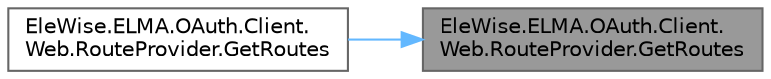 digraph "EleWise.ELMA.OAuth.Client.Web.RouteProvider.GetRoutes"
{
 // LATEX_PDF_SIZE
  bgcolor="transparent";
  edge [fontname=Helvetica,fontsize=10,labelfontname=Helvetica,labelfontsize=10];
  node [fontname=Helvetica,fontsize=10,shape=box,height=0.2,width=0.4];
  rankdir="RL";
  Node1 [id="Node000001",label="EleWise.ELMA.OAuth.Client.\lWeb.RouteProvider.GetRoutes",height=0.2,width=0.4,color="gray40", fillcolor="grey60", style="filled", fontcolor="black",tooltip="Получить маршруты"];
  Node1 -> Node2 [id="edge1_Node000001_Node000002",dir="back",color="steelblue1",style="solid",tooltip=" "];
  Node2 [id="Node000002",label="EleWise.ELMA.OAuth.Client.\lWeb.RouteProvider.GetRoutes",height=0.2,width=0.4,color="grey40", fillcolor="white", style="filled",URL="$class_ele_wise_1_1_e_l_m_a_1_1_o_auth_1_1_client_1_1_web_1_1_route_provider.html#ab1260b8a77c32f733948cda9b8eea7cc",tooltip="Получить маршруты"];
}
